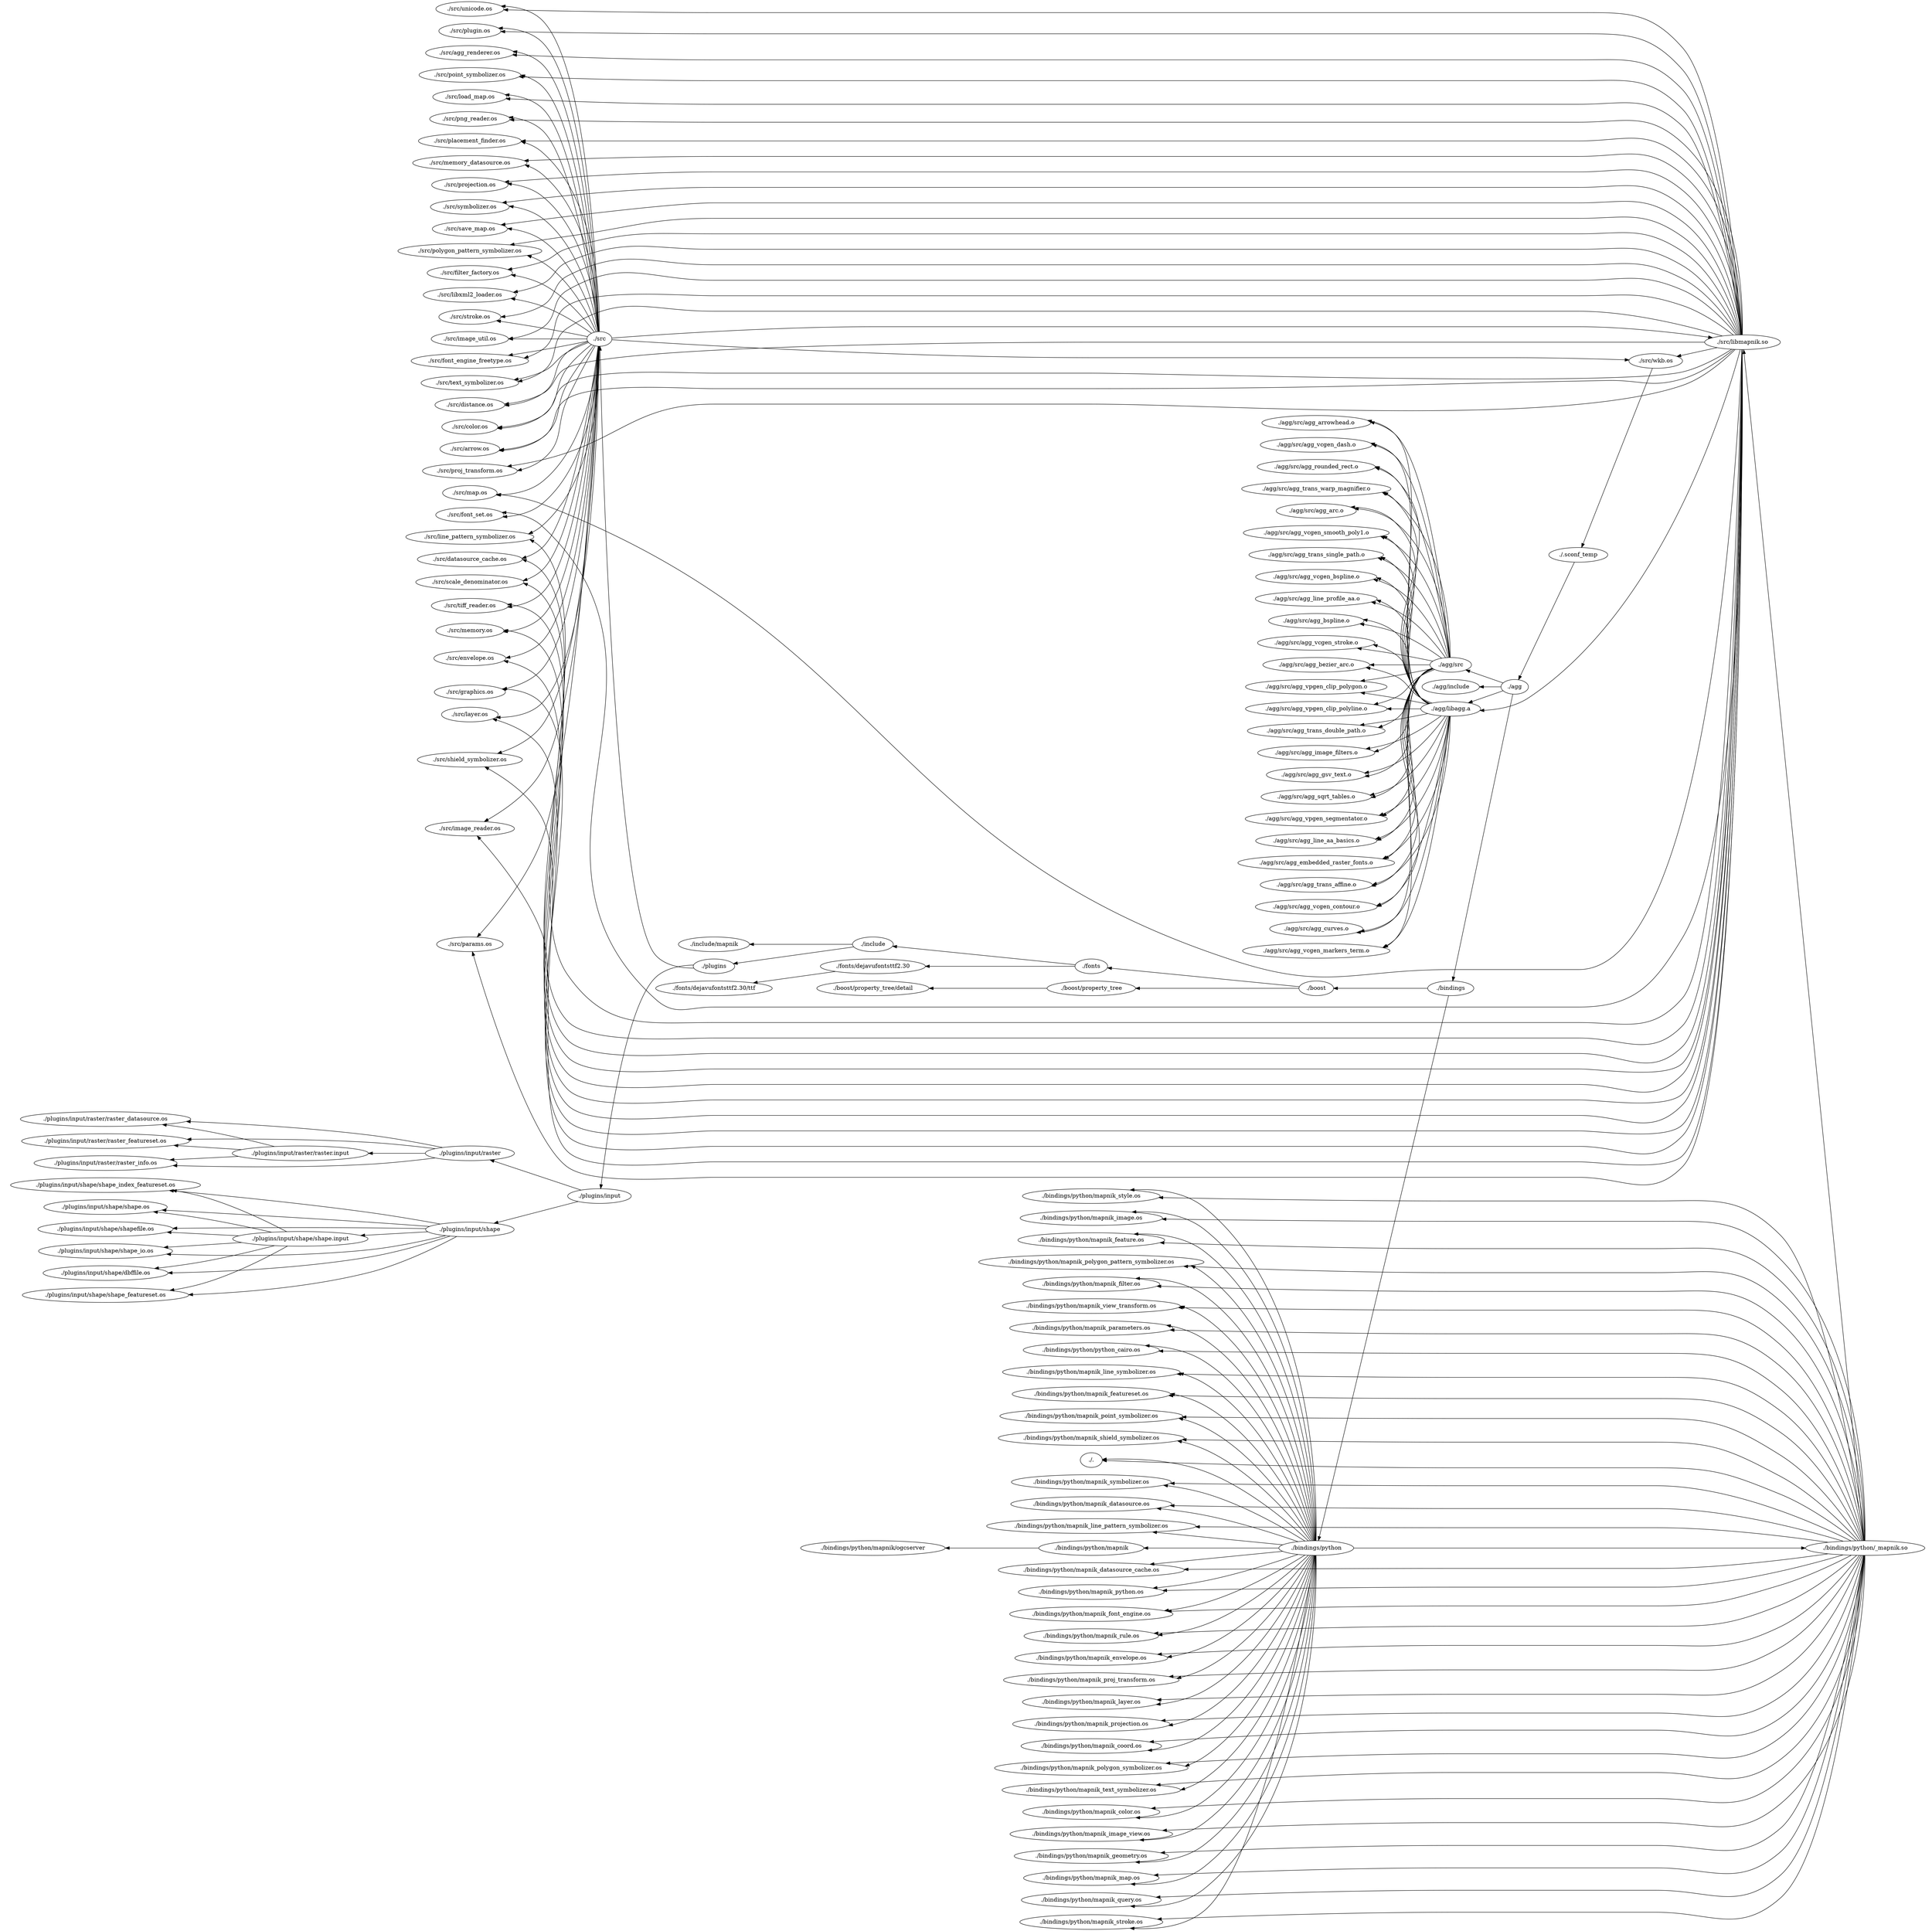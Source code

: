 digraph G {
size="100x100" 
rankdir=RL 
ratio = 1
bindingspythonmapnik_styleos [label="./bindings/python/mapnik_style.os"]
bindingspythonmapnik [label="./bindings/python/mapnik"]
boost [label="./boost"]
aggsrcagg_rounded_recto [label="./agg/src/agg_rounded_rect.o"]
srclayeros [label="./src/layer.os"]
srcshield_symbolizeros [label="./src/shield_symbolizer.os"]
aggsrc [label="./agg/src"]
aggsrcagg_trans_warp_magnifiero [label="./agg/src/agg_trans_warp_magnifier.o"]
bindingspythonmapnik_imageos [label="./bindings/python/mapnik_image.os"]
bindingspythonmapnik_featureos [label="./bindings/python/mapnik_feature.os"]
srcimage_readeros [label="./src/image_reader.os"]
srcparamsos [label="./src/params.os"]
srcunicodeos [label="./src/unicode.os"]
srcpluginos [label="./src/plugin.os"]
srcagg_rendereros [label="./src/agg_renderer.os"]
srcpoint_symbolizeros [label="./src/point_symbolizer.os"]
bindingspythonmapnik_polygon_pattern_symbolizeros [label="./bindings/python/mapnik_polygon_pattern_symbolizer.os"]
srclibmapnikso [label="./src/libmapnik.so"]
bindingspythonmapnik_filteros [label="./bindings/python/mapnik_filter.os"]
srcload_mapos [label="./src/load_map.os"]
pluginsinputshape [label="./plugins/input/shape"]
bindingspythonmapnik_view_transformos [label="./bindings/python/mapnik_view_transform.os"]
srcpng_readeros [label="./src/png_reader.os"]
bindingspythonmapnik_parametersos [label="./bindings/python/mapnik_parameters.os"]
bindingspythonpython_cairoos [label="./bindings/python/python_cairo.os"]
bindingspythonmapnik_line_symbolizeros [label="./bindings/python/mapnik_line_symbolizer.os"]
srcplacement_finderos [label="./src/placement_finder.os"]
srcmemory_datasourceos [label="./src/memory_datasource.os"]
bindingspythonmapnik_featuresetos [label="./bindings/python/mapnik_featureset.os"]
bindingspythonmapnik_point_symbolizeros [label="./bindings/python/mapnik_point_symbolizer.os"]
aggsrcagg_arco [label="./agg/src/agg_arc.o"]
bindings [label="./bindings"]
src [label="./src"]
aggsrcagg_vcgen_smooth_poly1o [label="./agg/src/agg_vcgen_smooth_poly1.o"]
bindingspythonmapnik_shield_symbolizeros [label="./bindings/python/mapnik_shield_symbolizer.os"]
srcprojectionos [label="./src/projection.os"]
bindingspythonmapnik_raster_symbolizeros [label="./bindings/python/mapnik_raster_symbolizer.os"]
 [label="./."]
bindingspythonmapnik_symbolizeros [label="./bindings/python/mapnik_symbolizer.os"]
bindingspythonmapnik_datasourceos [label="./bindings/python/mapnik_datasource.os"]
aggsrcagg_trans_single_patho [label="./agg/src/agg_trans_single_path.o"]
pluginsinputshapeshape_index_featuresetos [label="./plugins/input/shape/shape_index_featureset.os"]
agginclude [label="./agg/include"]
srcsymbolizeros [label="./src/symbolizer.os"]
plugins [label="./plugins"]
boostproperty_treedetail [label="./boost/property_tree/detail"]
pluginsinputrasterraster_infoos [label="./plugins/input/raster/raster_info.os"]
srcsave_mapos [label="./src/save_map.os"]
bindingspythonmapnik_line_pattern_symbolizeros [label="./bindings/python/mapnik_line_pattern_symbolizer.os"]
bindingspythonmapnik_datasource_cacheos [label="./bindings/python/mapnik_datasource_cache.os"]
aggsrcagg_vcgen_bsplineo [label="./agg/src/agg_vcgen_bspline.o"]
aggsrcagg_line_profile_aao [label="./agg/src/agg_line_profile_aa.o"]
bindingspythonmapnik_pythonos [label="./bindings/python/mapnik_python.os"]
aggsrcagg_bsplineo [label="./agg/src/agg_bspline.o"]
aggsrcagg_vcgen_strokeo [label="./agg/src/agg_vcgen_stroke.o"]
bindingspythonmapnik_font_engineos [label="./bindings/python/mapnik_font_engine.os"]
agglibagga [label="./agg/libagg.a"]
aggsrcagg_bezier_arco [label="./agg/src/agg_bezier_arc.o"]
bindingspythonmapnik_ruleos [label="./bindings/python/mapnik_rule.os"]
bindingspythonmapnik_envelopeos [label="./bindings/python/mapnik_envelope.os"]
pluginsinputshapeshapeos [label="./plugins/input/shape/shape.os"]
bindingspythonmapnik_proj_transformos [label="./bindings/python/mapnik_proj_transform.os"]
srcpolygon_pattern_symbolizeros [label="./src/polygon_pattern_symbolizer.os"]
pluginsinputraster [label="./plugins/input/raster"]
pluginsinputrasterrasterinput [label="./plugins/input/raster/raster.input"]
aggsrcagg_vpgen_clip_polygono [label="./agg/src/agg_vpgen_clip_polygon.o"]
srcfilter_factoryos [label="./src/filter_factory.os"]
bindingspython_mapnikso [label="./bindings/python/_mapnik.so"]
aggsrcagg_vpgen_clip_polylineo [label="./agg/src/agg_vpgen_clip_polyline.o"]
srclibxml2_loaderos [label="./src/libxml2_loader.os"]
aggsrcagg_trans_double_patho [label="./agg/src/agg_trans_double_path.o"]
pluginsinputshapeshapefileos [label="./plugins/input/shape/shapefile.os"]
boostproperty_tree [label="./boost/property_tree"]
srcstrokeos [label="./src/stroke.os"]
srcimage_utilos [label="./src/image_util.os"]
srcfont_engine_freetypeos [label="./src/font_engine_freetype.os"]
sconf_temp [label="./.sconf_temp"]
srctext_symbolizeros [label="./src/text_symbolizer.os"]
pluginsinputshapeshapeinput [label="./plugins/input/shape/shape.input"]
bindingspythonmapnik_layeros [label="./bindings/python/mapnik_layer.os"]
aggsrcagg_image_filterso [label="./agg/src/agg_image_filters.o"]
pluginsinput [label="./plugins/input"]
aggsrcagg_gsv_texto [label="./agg/src/agg_gsv_text.o"]
bindingspythonmapnik_projectionos [label="./bindings/python/mapnik_projection.os"]
srcdistanceos [label="./src/distance.os"]
srccoloros [label="./src/color.os"]
aggsrcagg_sqrt_tableso [label="./agg/src/agg_sqrt_tables.o"]
bindingspythonmapnik_coordos [label="./bindings/python/mapnik_coord.os"]
aggsrcagg_vpgen_segmentatoro [label="./agg/src/agg_vpgen_segmentator.o"]
srcarrowos [label="./src/arrow.os"]
pluginsinputrasterraster_datasourceos [label="./plugins/input/raster/raster_datasource.os"]
aggsrcagg_line_aa_basicso [label="./agg/src/agg_line_aa_basics.o"]
aggsrcagg_embedded_raster_fontso [label="./agg/src/agg_embedded_raster_fonts.o"]
srcproj_transformos [label="./src/proj_transform.os"]
bindingspythonmapnik_polygon_symbolizeros [label="./bindings/python/mapnik_polygon_symbolizer.os"]
bindingspythonmapnik_text_symbolizeros [label="./bindings/python/mapnik_text_symbolizer.os"]
pluginsinputshapeshape_ioos [label="./plugins/input/shape/shape_io.os"]
aggsrcagg_trans_affineo [label="./agg/src/agg_trans_affine.o"]
srcmapos [label="./src/map.os"]
srcfont_setos [label="./src/font_set.os"]
pluginsinputrasterraster_featuresetos [label="./plugins/input/raster/raster_featureset.os"]
bindingspythonmapnik_coloros [label="./bindings/python/mapnik_color.os"]
agg [label="./agg"]
srcline_pattern_symbolizeros [label="./src/line_pattern_symbolizer.os"]
pluginsinputshapedbffileos [label="./plugins/input/shape/dbffile.os"]
fontsdejavufontsttf230ttf [label="./fonts/dejavufontsttf2.30/ttf"]
bindingspythonmapnik_image_viewos [label="./bindings/python/mapnik_image_view.os"]
srcdatasource_cacheos [label="./src/datasource_cache.os"]
srcscale_denominatoros [label="./src/scale_denominator.os"]
aggsrcagg_vcgen_contouro [label="./agg/src/agg_vcgen_contour.o"]
bindingspython [label="./bindings/python"]
pluginsinputshapeshape_featuresetos [label="./plugins/input/shape/shape_featureset.os"]
bindingspythonmapnik_geometryos [label="./bindings/python/mapnik_geometry.os"]
aggsrcagg_curveso [label="./agg/src/agg_curves.o"]
bindingspythonmapnikogcserver [label="./bindings/python/mapnik/ogcserver"]
srctiff_readeros [label="./src/tiff_reader.os"]
bindingspythonmapnik_mapos [label="./bindings/python/mapnik_map.os"]
srcmemoryos [label="./src/memory.os"]
srcwkbos [label="./src/wkb.os"]
include [label="./include"]
includemapnik [label="./include/mapnik"]
aggsrcagg_vcgen_markers_termo [label="./agg/src/agg_vcgen_markers_term.o"]
aggsrcagg_arrowheado [label="./agg/src/agg_arrowhead.o"]
fontsdejavufontsttf230 [label="./fonts/dejavufontsttf2.30"]
srcenvelopeos [label="./src/envelope.os"]
fonts [label="./fonts"]
aggsrcagg_vcgen_dasho [label="./agg/src/agg_vcgen_dash.o"]
bindingspythonmapnik_queryos [label="./bindings/python/mapnik_query.os"]
bindingspythonmapnik_strokeos [label="./bindings/python/mapnik_stroke.os"]
srcgraphicsos [label="./src/graphics.os"]
bindingspythonmapnik -> bindingspythonmapnikogcserver
boost -> boostproperty_tree
aggsrc -> aggsrcagg_arco
aggsrc -> aggsrcagg_arrowheado
aggsrc -> aggsrcagg_bezier_arco
aggsrc -> aggsrcagg_bsplineo
aggsrc -> aggsrcagg_curveso
aggsrc -> aggsrcagg_embedded_raster_fontso
aggsrc -> aggsrcagg_gsv_texto
aggsrc -> aggsrcagg_image_filterso
aggsrc -> aggsrcagg_line_aa_basicso
aggsrc -> aggsrcagg_line_profile_aao
aggsrc -> aggsrcagg_rounded_recto
aggsrc -> aggsrcagg_sqrt_tableso
aggsrc -> aggsrcagg_trans_affineo
aggsrc -> aggsrcagg_trans_double_patho
aggsrc -> aggsrcagg_trans_single_patho
aggsrc -> aggsrcagg_trans_warp_magnifiero
aggsrc -> aggsrcagg_vcgen_bsplineo
aggsrc -> aggsrcagg_vcgen_contouro
aggsrc -> aggsrcagg_vcgen_dasho
aggsrc -> aggsrcagg_vcgen_markers_termo
aggsrc -> aggsrcagg_vcgen_smooth_poly1o
aggsrc -> aggsrcagg_vcgen_strokeo
aggsrc -> aggsrcagg_vpgen_clip_polygono
aggsrc -> aggsrcagg_vpgen_clip_polylineo
aggsrc -> aggsrcagg_vpgen_segmentatoro
srclibmapnikso -> srcagg_rendereros
srclibmapnikso -> srcdatasource_cacheos
srclibmapnikso -> srccoloros
srclibmapnikso -> srcenvelopeos
srclibmapnikso -> srcfilter_factoryos
srclibmapnikso -> srcfont_engine_freetypeos
srclibmapnikso -> srcfont_setos
srclibmapnikso -> srcgraphicsos
srclibmapnikso -> srcimage_readeros
srclibmapnikso -> srcimage_utilos
srclibmapnikso -> srclayeros
srclibmapnikso -> srcline_pattern_symbolizeros
srclibmapnikso -> srcmapos
srclibmapnikso -> srcload_mapos
srclibmapnikso -> srcmemoryos
srclibmapnikso -> srcparamsos
srclibmapnikso -> srcplacement_finderos
srclibmapnikso -> srcpluginos
srclibmapnikso -> srcpng_readeros
srclibmapnikso -> srcpoint_symbolizeros
srclibmapnikso -> srcpolygon_pattern_symbolizeros
srclibmapnikso -> srcsave_mapos
srclibmapnikso -> srcshield_symbolizeros
srclibmapnikso -> srctext_symbolizeros
srclibmapnikso -> srctiff_readeros
srclibmapnikso -> srcwkbos
srclibmapnikso -> srcprojectionos
srclibmapnikso -> srcproj_transformos
srclibmapnikso -> srcdistanceos
srclibmapnikso -> srcscale_denominatoros
srclibmapnikso -> srcmemory_datasourceos
srclibmapnikso -> srcstrokeos
srclibmapnikso -> srcsymbolizeros
srclibmapnikso -> srcarrowos
srclibmapnikso -> srcunicodeos
srclibmapnikso -> srclibxml2_loaderos
srclibmapnikso -> agglibagga
pluginsinputshape -> pluginsinputshapedbffileos
pluginsinputshape -> pluginsinputshapeshapeinput
pluginsinputshape -> pluginsinputshapeshapeos
pluginsinputshape -> pluginsinputshapeshape_featuresetos
pluginsinputshape -> pluginsinputshapeshape_index_featuresetos
pluginsinputshape -> pluginsinputshapeshape_ioos
pluginsinputshape -> pluginsinputshapeshapefileos
bindings -> bindingspython
src -> srcagg_rendereros
src -> srcarrowos
src -> srccoloros
src -> srcdatasource_cacheos
src -> srcdistanceos
src -> srcenvelopeos
src -> srcfilter_factoryos
src -> srcfont_engine_freetypeos
src -> srcfont_setos
src -> srcgraphicsos
src -> srcimage_readeros
src -> srcimage_utilos
src -> srclayeros
src -> srclibmapnikso
src -> srclibxml2_loaderos
src -> srcline_pattern_symbolizeros
src -> srcload_mapos
src -> srcmapos
src -> srcmemoryos
src -> srcmemory_datasourceos
src -> srcparamsos
src -> srcplacement_finderos
src -> srcpluginos
src -> srcpng_readeros
src -> srcpoint_symbolizeros
src -> srcpolygon_pattern_symbolizeros
src -> srcproj_transformos
src -> srcprojectionos
src -> srcsave_mapos
src -> srcscale_denominatoros
src -> srcshield_symbolizeros
src -> srcstrokeos
src -> srcsymbolizeros
src -> srctext_symbolizeros
src -> srctiff_readeros
src -> srcunicodeos
src -> srcwkbos
 -> sconf_temp
 -> agg
 -> bindings
 -> boost
 -> fonts
 -> include
 -> plugins
 -> src
plugins -> pluginsinput
agglibagga -> aggsrcagg_gsv_texto
agglibagga -> aggsrcagg_vcgen_dasho
agglibagga -> aggsrcagg_arco
agglibagga -> aggsrcagg_vpgen_clip_polylineo
agglibagga -> aggsrcagg_vcgen_markers_termo
agglibagga -> aggsrcagg_trans_double_patho
agglibagga -> aggsrcagg_embedded_raster_fontso
agglibagga -> aggsrcagg_trans_warp_magnifiero
agglibagga -> aggsrcagg_trans_single_patho
agglibagga -> aggsrcagg_bezier_arco
agglibagga -> aggsrcagg_arrowheado
agglibagga -> aggsrcagg_sqrt_tableso
agglibagga -> aggsrcagg_image_filterso
agglibagga -> aggsrcagg_vpgen_segmentatoro
agglibagga -> aggsrcagg_curveso
agglibagga -> aggsrcagg_line_aa_basicso
agglibagga -> aggsrcagg_vcgen_smooth_poly1o
agglibagga -> aggsrcagg_vpgen_clip_polygono
agglibagga -> aggsrcagg_bsplineo
agglibagga -> aggsrcagg_rounded_recto
agglibagga -> aggsrcagg_trans_affineo
agglibagga -> aggsrcagg_line_profile_aao
agglibagga -> aggsrcagg_vcgen_bsplineo
agglibagga -> aggsrcagg_vcgen_strokeo
agglibagga -> aggsrcagg_vcgen_contouro
pluginsinputraster -> pluginsinputrasterrasterinput
pluginsinputraster -> pluginsinputrasterraster_datasourceos
pluginsinputraster -> pluginsinputrasterraster_featuresetos
pluginsinputraster -> pluginsinputrasterraster_infoos
pluginsinputrasterrasterinput -> pluginsinputrasterraster_datasourceos
pluginsinputrasterrasterinput -> pluginsinputrasterraster_featuresetos
pluginsinputrasterrasterinput -> pluginsinputrasterraster_infoos
bindingspython_mapnikso -> bindingspythonpython_cairoos
bindingspython_mapnikso -> bindingspythonmapnik_strokeos
bindingspython_mapnikso -> bindingspythonmapnik_geometryos
bindingspython_mapnikso -> bindingspythonmapnik_imageos
bindingspython_mapnikso -> bindingspythonmapnik_datasourceos
bindingspython_mapnikso -> bindingspythonmapnik_proj_transformos
bindingspython_mapnikso -> bindingspythonmapnik_symbolizeros
bindingspython_mapnikso -> bindingspythonmapnik_projectionos
bindingspython_mapnikso -> bindingspythonmapnik_ruleos
bindingspython_mapnikso -> bindingspythonmapnik_view_transformos
bindingspython_mapnikso -> bindingspythonmapnik_text_symbolizeros
bindingspython_mapnikso -> bindingspythonmapnik_coordos
bindingspython_mapnikso -> bindingspythonmapnik_featureos
bindingspython_mapnikso -> bindingspythonmapnik_line_pattern_symbolizeros
bindingspython_mapnikso -> bindingspythonmapnik_styleos
bindingspython_mapnikso -> bindingspythonmapnik_point_symbolizeros
bindingspython_mapnikso -> bindingspythonmapnik_filteros
bindingspython_mapnikso -> bindingspythonmapnik_polygon_pattern_symbolizeros
bindingspython_mapnikso -> bindingspythonmapnik_envelopeos
bindingspython_mapnikso -> bindingspythonmapnik_raster_symbolizeros
bindingspython_mapnikso -> bindingspythonmapnik_shield_symbolizeros
bindingspython_mapnikso -> bindingspythonmapnik_font_engineos
bindingspython_mapnikso -> bindingspythonmapnik_mapos
bindingspython_mapnikso -> bindingspythonmapnik_datasource_cacheos
bindingspython_mapnikso -> bindingspythonmapnik_featuresetos
bindingspython_mapnikso -> bindingspythonmapnik_image_viewos
bindingspython_mapnikso -> bindingspythonmapnik_line_symbolizeros
bindingspython_mapnikso -> bindingspythonmapnik_queryos
bindingspython_mapnikso -> bindingspythonmapnik_polygon_symbolizeros
bindingspython_mapnikso -> bindingspythonmapnik_layeros
bindingspython_mapnikso -> bindingspythonmapnik_parametersos
bindingspython_mapnikso -> bindingspythonmapnik_pythonos
bindingspython_mapnikso -> bindingspythonmapnik_coloros
bindingspython_mapnikso -> srclibmapnikso
boostproperty_tree -> boostproperty_treedetail
pluginsinputshapeshapeinput -> pluginsinputshapedbffileos
pluginsinputshapeshapeinput -> pluginsinputshapeshapeos
pluginsinputshapeshapeinput -> pluginsinputshapeshape_featuresetos
pluginsinputshapeshapeinput -> pluginsinputshapeshapefileos
pluginsinputshapeshapeinput -> pluginsinputshapeshape_index_featuresetos
pluginsinputshapeshapeinput -> pluginsinputshapeshape_ioos
pluginsinput -> pluginsinputraster
pluginsinput -> pluginsinputshape
agg -> agginclude
agg -> agglibagga
agg -> aggsrc
bindingspython -> bindingspython_mapnikso
bindingspython -> bindingspythonmapnik
bindingspython -> bindingspythonmapnik_coloros
bindingspython -> bindingspythonmapnik_coordos
bindingspython -> bindingspythonmapnik_datasourceos
bindingspython -> bindingspythonmapnik_datasource_cacheos
bindingspython -> bindingspythonmapnik_envelopeos
bindingspython -> bindingspythonmapnik_featureos
bindingspython -> bindingspythonmapnik_featuresetos
bindingspython -> bindingspythonmapnik_filteros
bindingspython -> bindingspythonmapnik_font_engineos
bindingspython -> bindingspythonmapnik_geometryos
bindingspython -> bindingspythonmapnik_imageos
bindingspython -> bindingspythonmapnik_image_viewos
bindingspython -> bindingspythonmapnik_layeros
bindingspython -> bindingspythonmapnik_line_pattern_symbolizeros
bindingspython -> bindingspythonmapnik_line_symbolizeros
bindingspython -> bindingspythonmapnik_mapos
bindingspython -> bindingspythonmapnik_parametersos
bindingspython -> bindingspythonmapnik_point_symbolizeros
bindingspython -> bindingspythonmapnik_polygon_pattern_symbolizeros
bindingspython -> bindingspythonmapnik_polygon_symbolizeros
bindingspython -> bindingspythonmapnik_proj_transformos
bindingspython -> bindingspythonmapnik_projectionos
bindingspython -> bindingspythonmapnik_pythonos
bindingspython -> bindingspythonmapnik_queryos
bindingspython -> bindingspythonmapnik_raster_symbolizeros
bindingspython -> bindingspythonmapnik_ruleos
bindingspython -> bindingspythonmapnik_shield_symbolizeros
bindingspython -> bindingspythonmapnik_strokeos
bindingspython -> bindingspythonmapnik_styleos
bindingspython -> bindingspythonmapnik_symbolizeros
bindingspython -> bindingspythonmapnik_text_symbolizeros
bindingspython -> bindingspythonmapnik_view_transformos
bindingspython -> bindingspythonpython_cairoos
include -> includemapnik
fontsdejavufontsttf230 -> fontsdejavufontsttf230ttf
fonts -> fontsdejavufontsttf230
}
